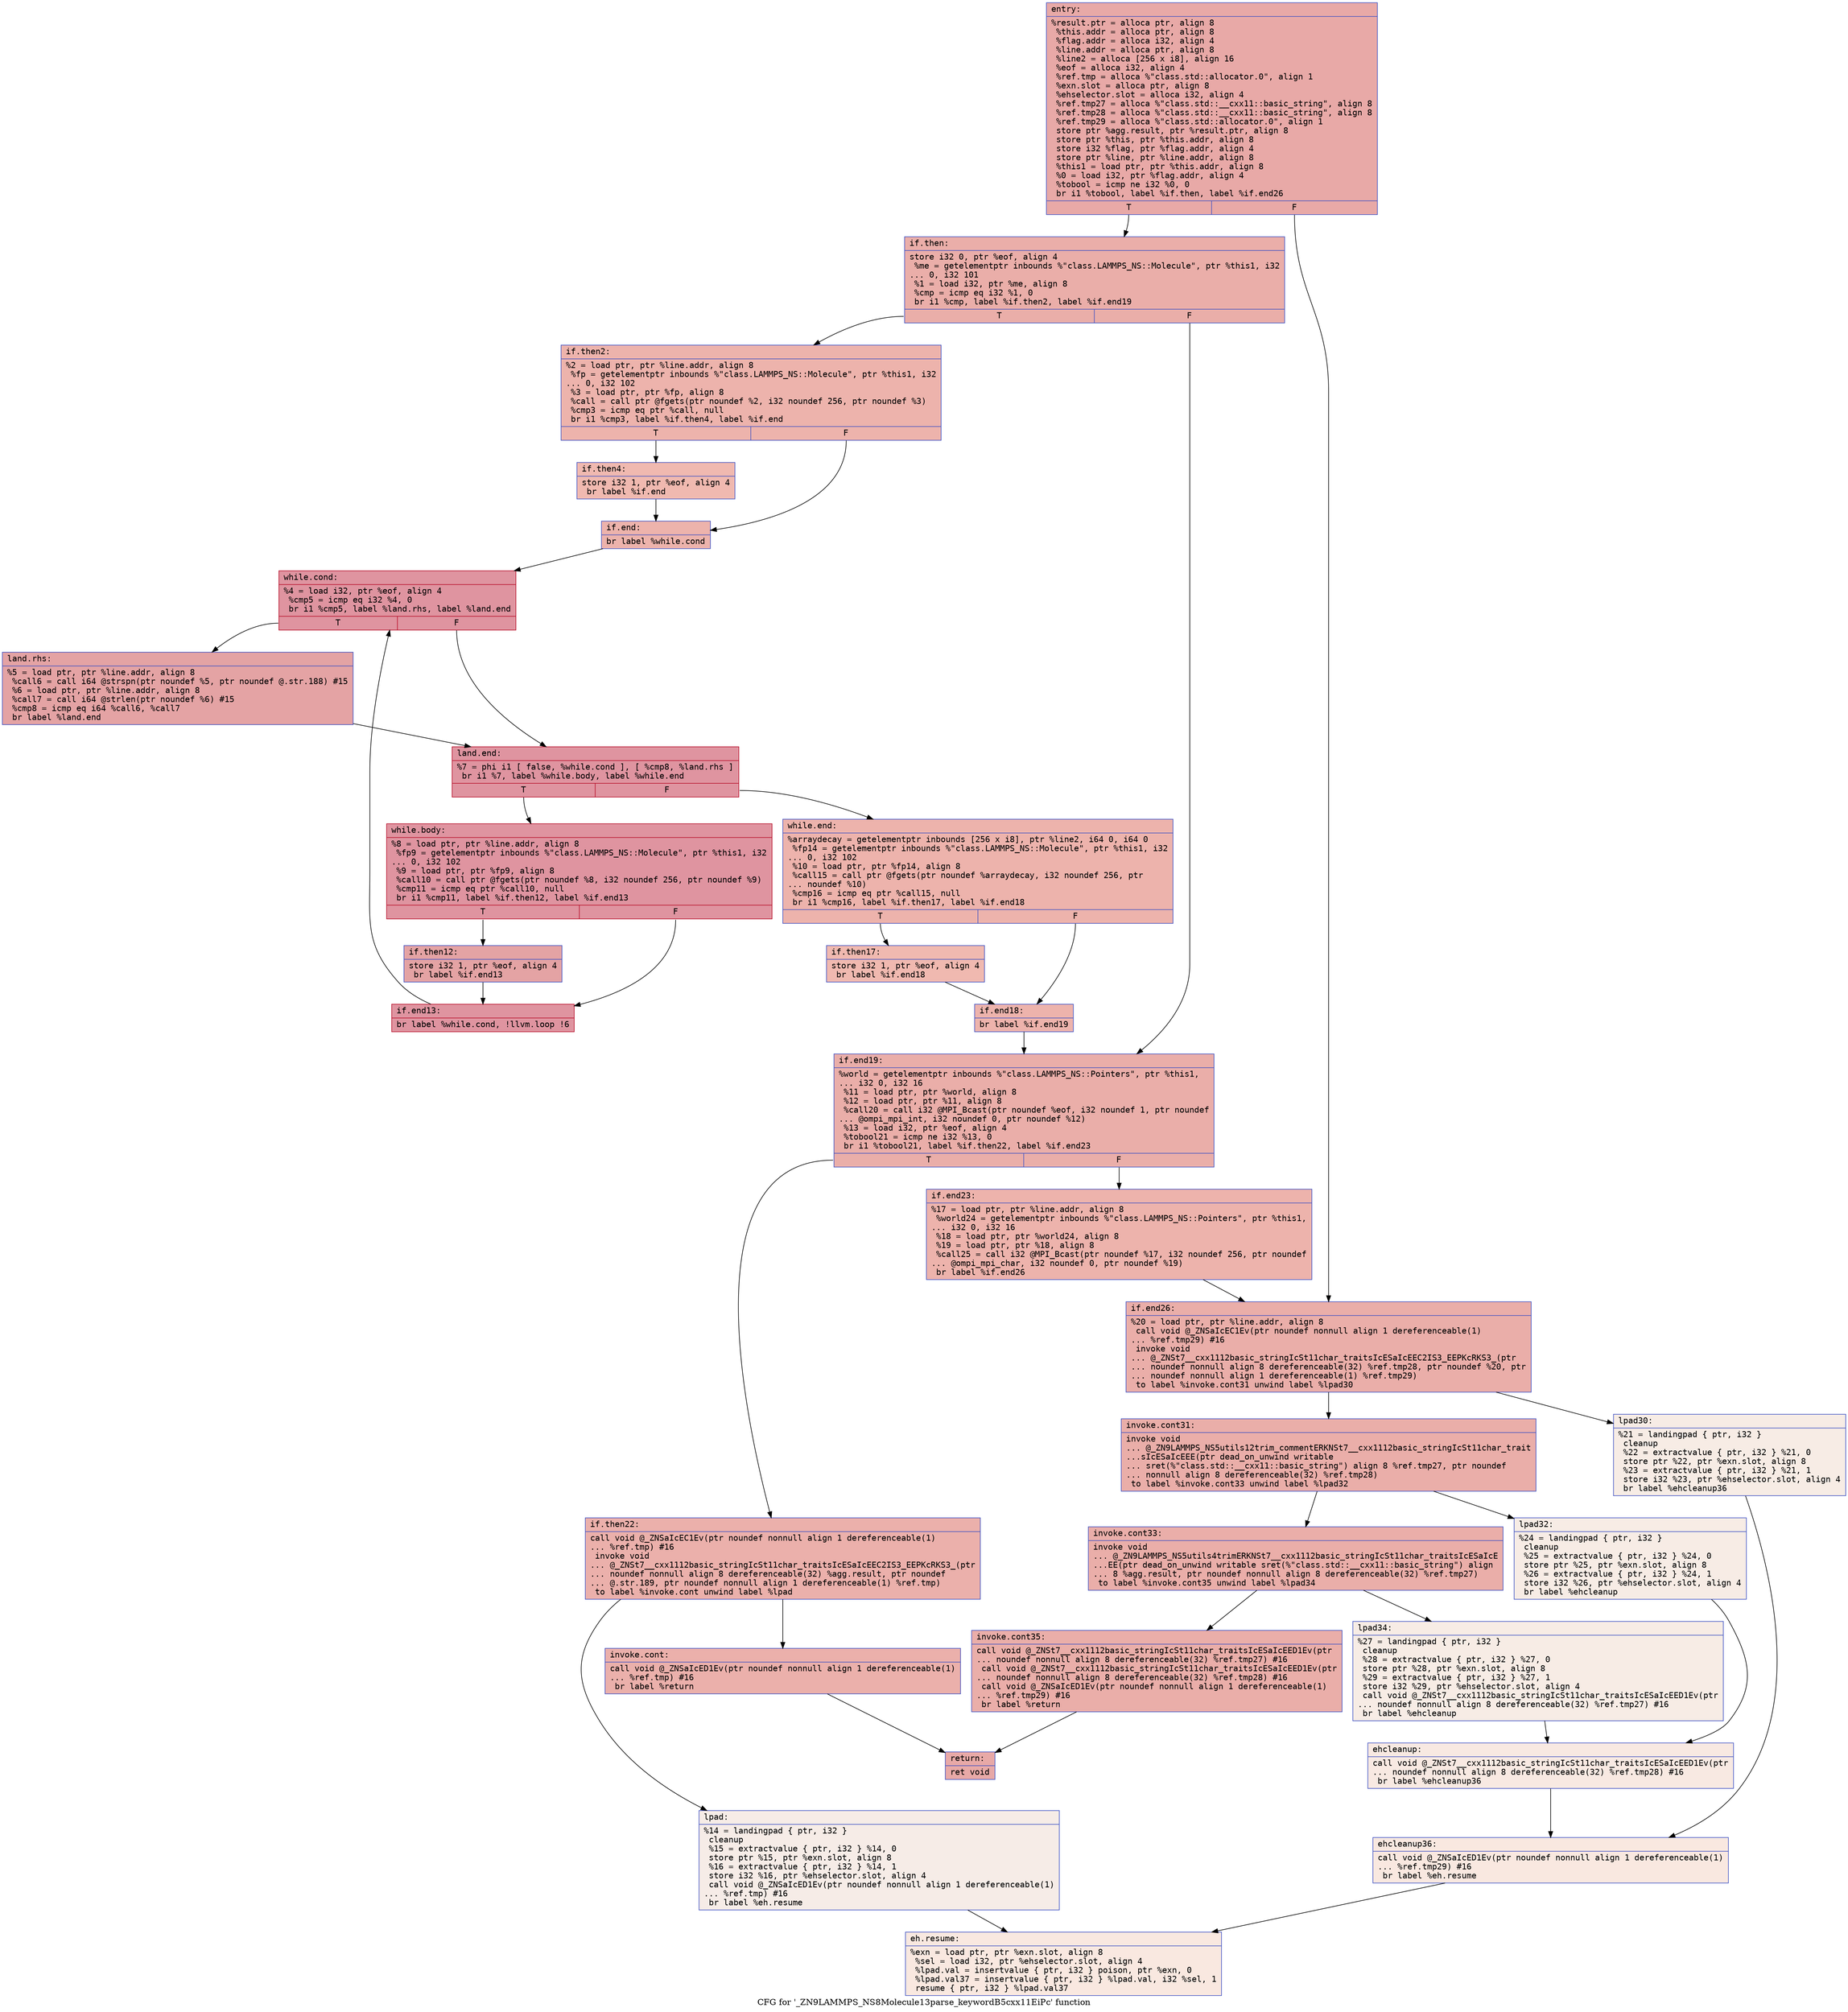 digraph "CFG for '_ZN9LAMMPS_NS8Molecule13parse_keywordB5cxx11EiPc' function" {
	label="CFG for '_ZN9LAMMPS_NS8Molecule13parse_keywordB5cxx11EiPc' function";

	Node0x558e608c2a40 [shape=record,color="#3d50c3ff", style=filled, fillcolor="#ca3b3770" fontname="Courier",label="{entry:\l|  %result.ptr = alloca ptr, align 8\l  %this.addr = alloca ptr, align 8\l  %flag.addr = alloca i32, align 4\l  %line.addr = alloca ptr, align 8\l  %line2 = alloca [256 x i8], align 16\l  %eof = alloca i32, align 4\l  %ref.tmp = alloca %\"class.std::allocator.0\", align 1\l  %exn.slot = alloca ptr, align 8\l  %ehselector.slot = alloca i32, align 4\l  %ref.tmp27 = alloca %\"class.std::__cxx11::basic_string\", align 8\l  %ref.tmp28 = alloca %\"class.std::__cxx11::basic_string\", align 8\l  %ref.tmp29 = alloca %\"class.std::allocator.0\", align 1\l  store ptr %agg.result, ptr %result.ptr, align 8\l  store ptr %this, ptr %this.addr, align 8\l  store i32 %flag, ptr %flag.addr, align 4\l  store ptr %line, ptr %line.addr, align 8\l  %this1 = load ptr, ptr %this.addr, align 8\l  %0 = load i32, ptr %flag.addr, align 4\l  %tobool = icmp ne i32 %0, 0\l  br i1 %tobool, label %if.then, label %if.end26\l|{<s0>T|<s1>F}}"];
	Node0x558e608c2a40:s0 -> Node0x558e608c37e0[tooltip="entry -> if.then\nProbability 62.50%" ];
	Node0x558e608c2a40:s1 -> Node0x558e608c3850[tooltip="entry -> if.end26\nProbability 37.50%" ];
	Node0x558e608c37e0 [shape=record,color="#3d50c3ff", style=filled, fillcolor="#d0473d70" fontname="Courier",label="{if.then:\l|  store i32 0, ptr %eof, align 4\l  %me = getelementptr inbounds %\"class.LAMMPS_NS::Molecule\", ptr %this1, i32\l... 0, i32 101\l  %1 = load i32, ptr %me, align 8\l  %cmp = icmp eq i32 %1, 0\l  br i1 %cmp, label %if.then2, label %if.end19\l|{<s0>T|<s1>F}}"];
	Node0x558e608c37e0:s0 -> Node0x558e608c3c30[tooltip="if.then -> if.then2\nProbability 37.50%" ];
	Node0x558e608c37e0:s1 -> Node0x558e608c3cb0[tooltip="if.then -> if.end19\nProbability 62.50%" ];
	Node0x558e608c3c30 [shape=record,color="#3d50c3ff", style=filled, fillcolor="#d6524470" fontname="Courier",label="{if.then2:\l|  %2 = load ptr, ptr %line.addr, align 8\l  %fp = getelementptr inbounds %\"class.LAMMPS_NS::Molecule\", ptr %this1, i32\l... 0, i32 102\l  %3 = load ptr, ptr %fp, align 8\l  %call = call ptr @fgets(ptr noundef %2, i32 noundef 256, ptr noundef %3)\l  %cmp3 = icmp eq ptr %call, null\l  br i1 %cmp3, label %if.then4, label %if.end\l|{<s0>T|<s1>F}}"];
	Node0x558e608c3c30:s0 -> Node0x558e608c42c0[tooltip="if.then2 -> if.then4\nProbability 37.50%" ];
	Node0x558e608c3c30:s1 -> Node0x558e608c4310[tooltip="if.then2 -> if.end\nProbability 62.50%" ];
	Node0x558e608c42c0 [shape=record,color="#3d50c3ff", style=filled, fillcolor="#de614d70" fontname="Courier",label="{if.then4:\l|  store i32 1, ptr %eof, align 4\l  br label %if.end\l}"];
	Node0x558e608c42c0 -> Node0x558e608c4310[tooltip="if.then4 -> if.end\nProbability 100.00%" ];
	Node0x558e608c4310 [shape=record,color="#3d50c3ff", style=filled, fillcolor="#d6524470" fontname="Courier",label="{if.end:\l|  br label %while.cond\l}"];
	Node0x558e608c4310 -> Node0x558e608c44d0[tooltip="if.end -> while.cond\nProbability 100.00%" ];
	Node0x558e608c44d0 [shape=record,color="#b70d28ff", style=filled, fillcolor="#b70d2870" fontname="Courier",label="{while.cond:\l|  %4 = load i32, ptr %eof, align 4\l  %cmp5 = icmp eq i32 %4, 0\l  br i1 %cmp5, label %land.rhs, label %land.end\l|{<s0>T|<s1>F}}"];
	Node0x558e608c44d0:s0 -> Node0x558e608c46c0[tooltip="while.cond -> land.rhs\nProbability 37.50%" ];
	Node0x558e608c44d0:s1 -> Node0x558e608c4740[tooltip="while.cond -> land.end\nProbability 62.50%" ];
	Node0x558e608c46c0 [shape=record,color="#3d50c3ff", style=filled, fillcolor="#c32e3170" fontname="Courier",label="{land.rhs:\l|  %5 = load ptr, ptr %line.addr, align 8\l  %call6 = call i64 @strspn(ptr noundef %5, ptr noundef @.str.188) #15\l  %6 = load ptr, ptr %line.addr, align 8\l  %call7 = call i64 @strlen(ptr noundef %6) #15\l  %cmp8 = icmp eq i64 %call6, %call7\l  br label %land.end\l}"];
	Node0x558e608c46c0 -> Node0x558e608c4740[tooltip="land.rhs -> land.end\nProbability 100.00%" ];
	Node0x558e608c4740 [shape=record,color="#b70d28ff", style=filled, fillcolor="#b70d2870" fontname="Courier",label="{land.end:\l|  %7 = phi i1 [ false, %while.cond ], [ %cmp8, %land.rhs ]\l  br i1 %7, label %while.body, label %while.end\l|{<s0>T|<s1>F}}"];
	Node0x558e608c4740:s0 -> Node0x558e608c4d90[tooltip="land.end -> while.body\nProbability 96.88%" ];
	Node0x558e608c4740:s1 -> Node0x558e608c4e10[tooltip="land.end -> while.end\nProbability 3.12%" ];
	Node0x558e608c4d90 [shape=record,color="#b70d28ff", style=filled, fillcolor="#b70d2870" fontname="Courier",label="{while.body:\l|  %8 = load ptr, ptr %line.addr, align 8\l  %fp9 = getelementptr inbounds %\"class.LAMMPS_NS::Molecule\", ptr %this1, i32\l... 0, i32 102\l  %9 = load ptr, ptr %fp9, align 8\l  %call10 = call ptr @fgets(ptr noundef %8, i32 noundef 256, ptr noundef %9)\l  %cmp11 = icmp eq ptr %call10, null\l  br i1 %cmp11, label %if.then12, label %if.end13\l|{<s0>T|<s1>F}}"];
	Node0x558e608c4d90:s0 -> Node0x558e608c5270[tooltip="while.body -> if.then12\nProbability 37.50%" ];
	Node0x558e608c4d90:s1 -> Node0x558e608c52c0[tooltip="while.body -> if.end13\nProbability 62.50%" ];
	Node0x558e608c5270 [shape=record,color="#3d50c3ff", style=filled, fillcolor="#c32e3170" fontname="Courier",label="{if.then12:\l|  store i32 1, ptr %eof, align 4\l  br label %if.end13\l}"];
	Node0x558e608c5270 -> Node0x558e608c52c0[tooltip="if.then12 -> if.end13\nProbability 100.00%" ];
	Node0x558e608c52c0 [shape=record,color="#b70d28ff", style=filled, fillcolor="#b70d2870" fontname="Courier",label="{if.end13:\l|  br label %while.cond, !llvm.loop !6\l}"];
	Node0x558e608c52c0 -> Node0x558e608c44d0[tooltip="if.end13 -> while.cond\nProbability 100.00%" ];
	Node0x558e608c4e10 [shape=record,color="#3d50c3ff", style=filled, fillcolor="#d6524470" fontname="Courier",label="{while.end:\l|  %arraydecay = getelementptr inbounds [256 x i8], ptr %line2, i64 0, i64 0\l  %fp14 = getelementptr inbounds %\"class.LAMMPS_NS::Molecule\", ptr %this1, i32\l... 0, i32 102\l  %10 = load ptr, ptr %fp14, align 8\l  %call15 = call ptr @fgets(ptr noundef %arraydecay, i32 noundef 256, ptr\l... noundef %10)\l  %cmp16 = icmp eq ptr %call15, null\l  br i1 %cmp16, label %if.then17, label %if.end18\l|{<s0>T|<s1>F}}"];
	Node0x558e608c4e10:s0 -> Node0x558e608c59a0[tooltip="while.end -> if.then17\nProbability 37.50%" ];
	Node0x558e608c4e10:s1 -> Node0x558e608c3d30[tooltip="while.end -> if.end18\nProbability 62.50%" ];
	Node0x558e608c59a0 [shape=record,color="#3d50c3ff", style=filled, fillcolor="#de614d70" fontname="Courier",label="{if.then17:\l|  store i32 1, ptr %eof, align 4\l  br label %if.end18\l}"];
	Node0x558e608c59a0 -> Node0x558e608c3d30[tooltip="if.then17 -> if.end18\nProbability 100.00%" ];
	Node0x558e608c3d30 [shape=record,color="#3d50c3ff", style=filled, fillcolor="#d6524470" fontname="Courier",label="{if.end18:\l|  br label %if.end19\l}"];
	Node0x558e608c3d30 -> Node0x558e608c3cb0[tooltip="if.end18 -> if.end19\nProbability 100.00%" ];
	Node0x558e608c3cb0 [shape=record,color="#3d50c3ff", style=filled, fillcolor="#d0473d70" fontname="Courier",label="{if.end19:\l|  %world = getelementptr inbounds %\"class.LAMMPS_NS::Pointers\", ptr %this1,\l... i32 0, i32 16\l  %11 = load ptr, ptr %world, align 8\l  %12 = load ptr, ptr %11, align 8\l  %call20 = call i32 @MPI_Bcast(ptr noundef %eof, i32 noundef 1, ptr noundef\l... @ompi_mpi_int, i32 noundef 0, ptr noundef %12)\l  %13 = load i32, ptr %eof, align 4\l  %tobool21 = icmp ne i32 %13, 0\l  br i1 %tobool21, label %if.then22, label %if.end23\l|{<s0>T|<s1>F}}"];
	Node0x558e608c3cb0:s0 -> Node0x558e608c6480[tooltip="if.end19 -> if.then22\nProbability 62.50%" ];
	Node0x558e608c3cb0:s1 -> Node0x558e608c64d0[tooltip="if.end19 -> if.end23\nProbability 37.50%" ];
	Node0x558e608c6480 [shape=record,color="#3d50c3ff", style=filled, fillcolor="#d24b4070" fontname="Courier",label="{if.then22:\l|  call void @_ZNSaIcEC1Ev(ptr noundef nonnull align 1 dereferenceable(1)\l... %ref.tmp) #16\l  invoke void\l... @_ZNSt7__cxx1112basic_stringIcSt11char_traitsIcESaIcEEC2IS3_EEPKcRKS3_(ptr\l... noundef nonnull align 8 dereferenceable(32) %agg.result, ptr noundef\l... @.str.189, ptr noundef nonnull align 1 dereferenceable(1) %ref.tmp)\l          to label %invoke.cont unwind label %lpad\l}"];
	Node0x558e608c6480 -> Node0x558e608c6780[tooltip="if.then22 -> invoke.cont\nProbability 100.00%" ];
	Node0x558e608c6480 -> Node0x558e608c6800[tooltip="if.then22 -> lpad\nProbability 0.00%" ];
	Node0x558e608c6780 [shape=record,color="#3d50c3ff", style=filled, fillcolor="#d24b4070" fontname="Courier",label="{invoke.cont:\l|  call void @_ZNSaIcED1Ev(ptr noundef nonnull align 1 dereferenceable(1)\l... %ref.tmp) #16\l  br label %return\l}"];
	Node0x558e608c6780 -> Node0x558e608c6ad0[tooltip="invoke.cont -> return\nProbability 100.00%" ];
	Node0x558e608c6800 [shape=record,color="#3d50c3ff", style=filled, fillcolor="#ead5c970" fontname="Courier",label="{lpad:\l|  %14 = landingpad \{ ptr, i32 \}\l          cleanup\l  %15 = extractvalue \{ ptr, i32 \} %14, 0\l  store ptr %15, ptr %exn.slot, align 8\l  %16 = extractvalue \{ ptr, i32 \} %14, 1\l  store i32 %16, ptr %ehselector.slot, align 4\l  call void @_ZNSaIcED1Ev(ptr noundef nonnull align 1 dereferenceable(1)\l... %ref.tmp) #16\l  br label %eh.resume\l}"];
	Node0x558e608c6800 -> Node0x558e608c6f40[tooltip="lpad -> eh.resume\nProbability 100.00%" ];
	Node0x558e608c64d0 [shape=record,color="#3d50c3ff", style=filled, fillcolor="#d6524470" fontname="Courier",label="{if.end23:\l|  %17 = load ptr, ptr %line.addr, align 8\l  %world24 = getelementptr inbounds %\"class.LAMMPS_NS::Pointers\", ptr %this1,\l... i32 0, i32 16\l  %18 = load ptr, ptr %world24, align 8\l  %19 = load ptr, ptr %18, align 8\l  %call25 = call i32 @MPI_Bcast(ptr noundef %17, i32 noundef 256, ptr noundef\l... @ompi_mpi_char, i32 noundef 0, ptr noundef %19)\l  br label %if.end26\l}"];
	Node0x558e608c64d0 -> Node0x558e608c3850[tooltip="if.end23 -> if.end26\nProbability 100.00%" ];
	Node0x558e608c3850 [shape=record,color="#3d50c3ff", style=filled, fillcolor="#d0473d70" fontname="Courier",label="{if.end26:\l|  %20 = load ptr, ptr %line.addr, align 8\l  call void @_ZNSaIcEC1Ev(ptr noundef nonnull align 1 dereferenceable(1)\l... %ref.tmp29) #16\l  invoke void\l... @_ZNSt7__cxx1112basic_stringIcSt11char_traitsIcESaIcEEC2IS3_EEPKcRKS3_(ptr\l... noundef nonnull align 8 dereferenceable(32) %ref.tmp28, ptr noundef %20, ptr\l... noundef nonnull align 1 dereferenceable(1) %ref.tmp29)\l          to label %invoke.cont31 unwind label %lpad30\l}"];
	Node0x558e608c3850 -> Node0x558e608c7670[tooltip="if.end26 -> invoke.cont31\nProbability 100.00%" ];
	Node0x558e608c3850 -> Node0x558e608c76c0[tooltip="if.end26 -> lpad30\nProbability 0.00%" ];
	Node0x558e608c7670 [shape=record,color="#3d50c3ff", style=filled, fillcolor="#d0473d70" fontname="Courier",label="{invoke.cont31:\l|  invoke void\l... @_ZN9LAMMPS_NS5utils12trim_commentERKNSt7__cxx1112basic_stringIcSt11char_trait\l...sIcESaIcEEE(ptr dead_on_unwind writable\l... sret(%\"class.std::__cxx11::basic_string\") align 8 %ref.tmp27, ptr noundef\l... nonnull align 8 dereferenceable(32) %ref.tmp28)\l          to label %invoke.cont33 unwind label %lpad32\l}"];
	Node0x558e608c7670 -> Node0x558e608c7620[tooltip="invoke.cont31 -> invoke.cont33\nProbability 100.00%" ];
	Node0x558e608c7670 -> Node0x558e608c7960[tooltip="invoke.cont31 -> lpad32\nProbability 0.00%" ];
	Node0x558e608c7620 [shape=record,color="#3d50c3ff", style=filled, fillcolor="#d0473d70" fontname="Courier",label="{invoke.cont33:\l|  invoke void\l... @_ZN9LAMMPS_NS5utils4trimERKNSt7__cxx1112basic_stringIcSt11char_traitsIcESaIcE\l...EE(ptr dead_on_unwind writable sret(%\"class.std::__cxx11::basic_string\") align\l... 8 %agg.result, ptr noundef nonnull align 8 dereferenceable(32) %ref.tmp27)\l          to label %invoke.cont35 unwind label %lpad34\l}"];
	Node0x558e608c7620 -> Node0x558e608c7b90[tooltip="invoke.cont33 -> invoke.cont35\nProbability 100.00%" ];
	Node0x558e608c7620 -> Node0x558e608c7c10[tooltip="invoke.cont33 -> lpad34\nProbability 0.00%" ];
	Node0x558e608c7b90 [shape=record,color="#3d50c3ff", style=filled, fillcolor="#d0473d70" fontname="Courier",label="{invoke.cont35:\l|  call void @_ZNSt7__cxx1112basic_stringIcSt11char_traitsIcESaIcEED1Ev(ptr\l... noundef nonnull align 8 dereferenceable(32) %ref.tmp27) #16\l  call void @_ZNSt7__cxx1112basic_stringIcSt11char_traitsIcESaIcEED1Ev(ptr\l... noundef nonnull align 8 dereferenceable(32) %ref.tmp28) #16\l  call void @_ZNSaIcED1Ev(ptr noundef nonnull align 1 dereferenceable(1)\l... %ref.tmp29) #16\l  br label %return\l}"];
	Node0x558e608c7b90 -> Node0x558e608c6ad0[tooltip="invoke.cont35 -> return\nProbability 100.00%" ];
	Node0x558e608c76c0 [shape=record,color="#3d50c3ff", style=filled, fillcolor="#ecd3c570" fontname="Courier",label="{lpad30:\l|  %21 = landingpad \{ ptr, i32 \}\l          cleanup\l  %22 = extractvalue \{ ptr, i32 \} %21, 0\l  store ptr %22, ptr %exn.slot, align 8\l  %23 = extractvalue \{ ptr, i32 \} %21, 1\l  store i32 %23, ptr %ehselector.slot, align 4\l  br label %ehcleanup36\l}"];
	Node0x558e608c76c0 -> Node0x558e608c8430[tooltip="lpad30 -> ehcleanup36\nProbability 100.00%" ];
	Node0x558e608c7960 [shape=record,color="#3d50c3ff", style=filled, fillcolor="#ecd3c570" fontname="Courier",label="{lpad32:\l|  %24 = landingpad \{ ptr, i32 \}\l          cleanup\l  %25 = extractvalue \{ ptr, i32 \} %24, 0\l  store ptr %25, ptr %exn.slot, align 8\l  %26 = extractvalue \{ ptr, i32 \} %24, 1\l  store i32 %26, ptr %ehselector.slot, align 4\l  br label %ehcleanup\l}"];
	Node0x558e608c7960 -> Node0x558e608c8730[tooltip="lpad32 -> ehcleanup\nProbability 100.00%" ];
	Node0x558e608c7c10 [shape=record,color="#3d50c3ff", style=filled, fillcolor="#ecd3c570" fontname="Courier",label="{lpad34:\l|  %27 = landingpad \{ ptr, i32 \}\l          cleanup\l  %28 = extractvalue \{ ptr, i32 \} %27, 0\l  store ptr %28, ptr %exn.slot, align 8\l  %29 = extractvalue \{ ptr, i32 \} %27, 1\l  store i32 %29, ptr %ehselector.slot, align 4\l  call void @_ZNSt7__cxx1112basic_stringIcSt11char_traitsIcESaIcEED1Ev(ptr\l... noundef nonnull align 8 dereferenceable(32) %ref.tmp27) #16\l  br label %ehcleanup\l}"];
	Node0x558e608c7c10 -> Node0x558e608c8730[tooltip="lpad34 -> ehcleanup\nProbability 100.00%" ];
	Node0x558e608c8730 [shape=record,color="#3d50c3ff", style=filled, fillcolor="#efcebd70" fontname="Courier",label="{ehcleanup:\l|  call void @_ZNSt7__cxx1112basic_stringIcSt11char_traitsIcESaIcEED1Ev(ptr\l... noundef nonnull align 8 dereferenceable(32) %ref.tmp28) #16\l  br label %ehcleanup36\l}"];
	Node0x558e608c8730 -> Node0x558e608c8430[tooltip="ehcleanup -> ehcleanup36\nProbability 100.00%" ];
	Node0x558e608c8430 [shape=record,color="#3d50c3ff", style=filled, fillcolor="#f1ccb870" fontname="Courier",label="{ehcleanup36:\l|  call void @_ZNSaIcED1Ev(ptr noundef nonnull align 1 dereferenceable(1)\l... %ref.tmp29) #16\l  br label %eh.resume\l}"];
	Node0x558e608c8430 -> Node0x558e608c6f40[tooltip="ehcleanup36 -> eh.resume\nProbability 100.00%" ];
	Node0x558e608c6ad0 [shape=record,color="#3d50c3ff", style=filled, fillcolor="#ca3b3770" fontname="Courier",label="{return:\l|  ret void\l}"];
	Node0x558e608c6f40 [shape=record,color="#3d50c3ff", style=filled, fillcolor="#f1ccb870" fontname="Courier",label="{eh.resume:\l|  %exn = load ptr, ptr %exn.slot, align 8\l  %sel = load i32, ptr %ehselector.slot, align 4\l  %lpad.val = insertvalue \{ ptr, i32 \} poison, ptr %exn, 0\l  %lpad.val37 = insertvalue \{ ptr, i32 \} %lpad.val, i32 %sel, 1\l  resume \{ ptr, i32 \} %lpad.val37\l}"];
}
